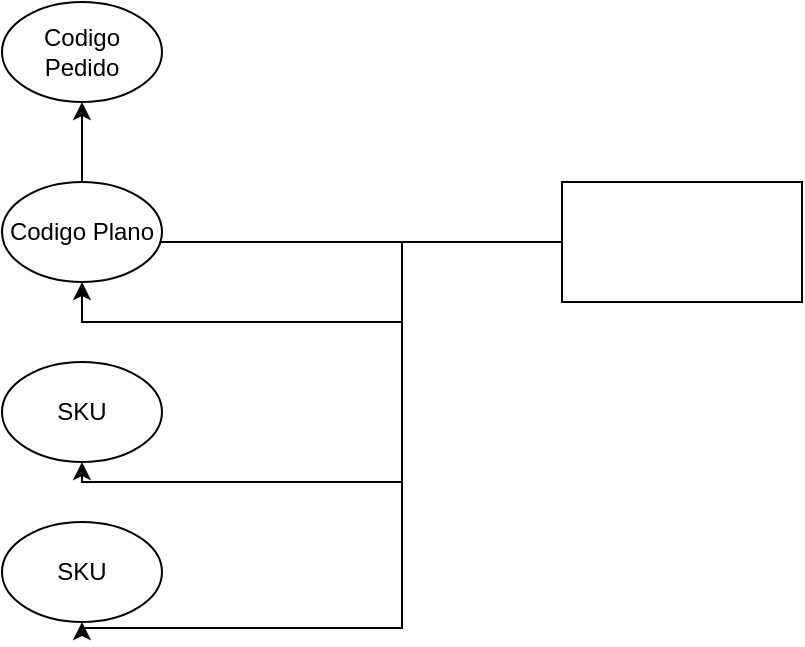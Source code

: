 <mxfile version="24.2.0" type="github">
  <diagram name="Página-1" id="LIwUJEDkPHsL-pL9LRbl">
    <mxGraphModel dx="880" dy="434" grid="1" gridSize="10" guides="1" tooltips="1" connect="1" arrows="1" fold="1" page="1" pageScale="1" pageWidth="827" pageHeight="1169" math="0" shadow="0">
      <root>
        <mxCell id="0" />
        <mxCell id="1" parent="0" />
        <mxCell id="zVANwVktUOcbXo5TRaen-3" style="edgeStyle=orthogonalEdgeStyle;rounded=0;orthogonalLoop=1;jettySize=auto;html=1;exitX=0;exitY=0.5;exitDx=0;exitDy=0;entryX=0.5;entryY=1;entryDx=0;entryDy=0;" edge="1" parent="1" source="zVANwVktUOcbXo5TRaen-1" target="zVANwVktUOcbXo5TRaen-2">
          <mxGeometry relative="1" as="geometry" />
        </mxCell>
        <mxCell id="zVANwVktUOcbXo5TRaen-5" style="edgeStyle=orthogonalEdgeStyle;rounded=0;orthogonalLoop=1;jettySize=auto;html=1;exitX=0;exitY=0.5;exitDx=0;exitDy=0;entryX=0.5;entryY=1;entryDx=0;entryDy=0;" edge="1" parent="1" source="zVANwVktUOcbXo5TRaen-1" target="zVANwVktUOcbXo5TRaen-4">
          <mxGeometry relative="1" as="geometry">
            <Array as="points">
              <mxPoint x="320" y="210" />
              <mxPoint x="320" y="250" />
              <mxPoint x="160" y="250" />
            </Array>
          </mxGeometry>
        </mxCell>
        <mxCell id="zVANwVktUOcbXo5TRaen-7" style="edgeStyle=orthogonalEdgeStyle;rounded=0;orthogonalLoop=1;jettySize=auto;html=1;exitX=0;exitY=0.5;exitDx=0;exitDy=0;entryX=0.5;entryY=1;entryDx=0;entryDy=0;" edge="1" parent="1" source="zVANwVktUOcbXo5TRaen-1" target="zVANwVktUOcbXo5TRaen-6">
          <mxGeometry relative="1" as="geometry">
            <Array as="points">
              <mxPoint x="320" y="210" />
              <mxPoint x="320" y="330" />
              <mxPoint x="160" y="330" />
            </Array>
          </mxGeometry>
        </mxCell>
        <mxCell id="zVANwVktUOcbXo5TRaen-10" style="edgeStyle=orthogonalEdgeStyle;rounded=0;orthogonalLoop=1;jettySize=auto;html=1;exitX=0;exitY=0.5;exitDx=0;exitDy=0;entryX=0.5;entryY=1;entryDx=0;entryDy=0;" edge="1" parent="1" source="zVANwVktUOcbXo5TRaen-1" target="zVANwVktUOcbXo5TRaen-8">
          <mxGeometry relative="1" as="geometry">
            <mxPoint x="180" y="410" as="targetPoint" />
            <Array as="points">
              <mxPoint x="320" y="210" />
              <mxPoint x="320" y="403" />
              <mxPoint x="160" y="403" />
            </Array>
          </mxGeometry>
        </mxCell>
        <mxCell id="zVANwVktUOcbXo5TRaen-1" value="" style="rounded=0;whiteSpace=wrap;html=1;" vertex="1" parent="1">
          <mxGeometry x="400" y="180" width="120" height="60" as="geometry" />
        </mxCell>
        <mxCell id="zVANwVktUOcbXo5TRaen-2" value="Codigo Pedido" style="ellipse;whiteSpace=wrap;html=1;" vertex="1" parent="1">
          <mxGeometry x="120" y="90" width="80" height="50" as="geometry" />
        </mxCell>
        <mxCell id="zVANwVktUOcbXo5TRaen-4" value="&lt;div&gt;Codigo Plano&lt;/div&gt;" style="ellipse;whiteSpace=wrap;html=1;" vertex="1" parent="1">
          <mxGeometry x="120" y="180" width="80" height="50" as="geometry" />
        </mxCell>
        <mxCell id="zVANwVktUOcbXo5TRaen-6" value="SKU" style="ellipse;whiteSpace=wrap;html=1;" vertex="1" parent="1">
          <mxGeometry x="120" y="270" width="80" height="50" as="geometry" />
        </mxCell>
        <mxCell id="zVANwVktUOcbXo5TRaen-8" value="SKU" style="ellipse;whiteSpace=wrap;html=1;" vertex="1" parent="1">
          <mxGeometry x="120" y="350" width="80" height="50" as="geometry" />
        </mxCell>
      </root>
    </mxGraphModel>
  </diagram>
</mxfile>
